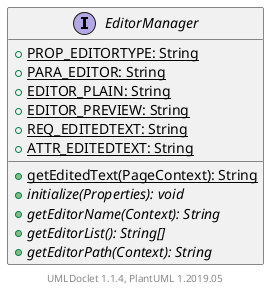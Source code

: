 @startuml

    interface EditorManager [[EditorManager.html]] {
        {static} +PROP_EDITORTYPE: String
        {static} +PARA_EDITOR: String
        {static} +EDITOR_PLAIN: String
        {static} +EDITOR_PREVIEW: String
        {static} +REQ_EDITEDTEXT: String
        {static} +ATTR_EDITEDTEXT: String
        {static} +getEditedText(PageContext): String
        {abstract} +initialize(Properties): void
        {abstract} +getEditorName(Context): String
        {abstract} +getEditorList(): String[]
        {abstract} +getEditorPath(Context): String
    }


    center footer UMLDoclet 1.1.4, PlantUML 1.2019.05
@enduml
